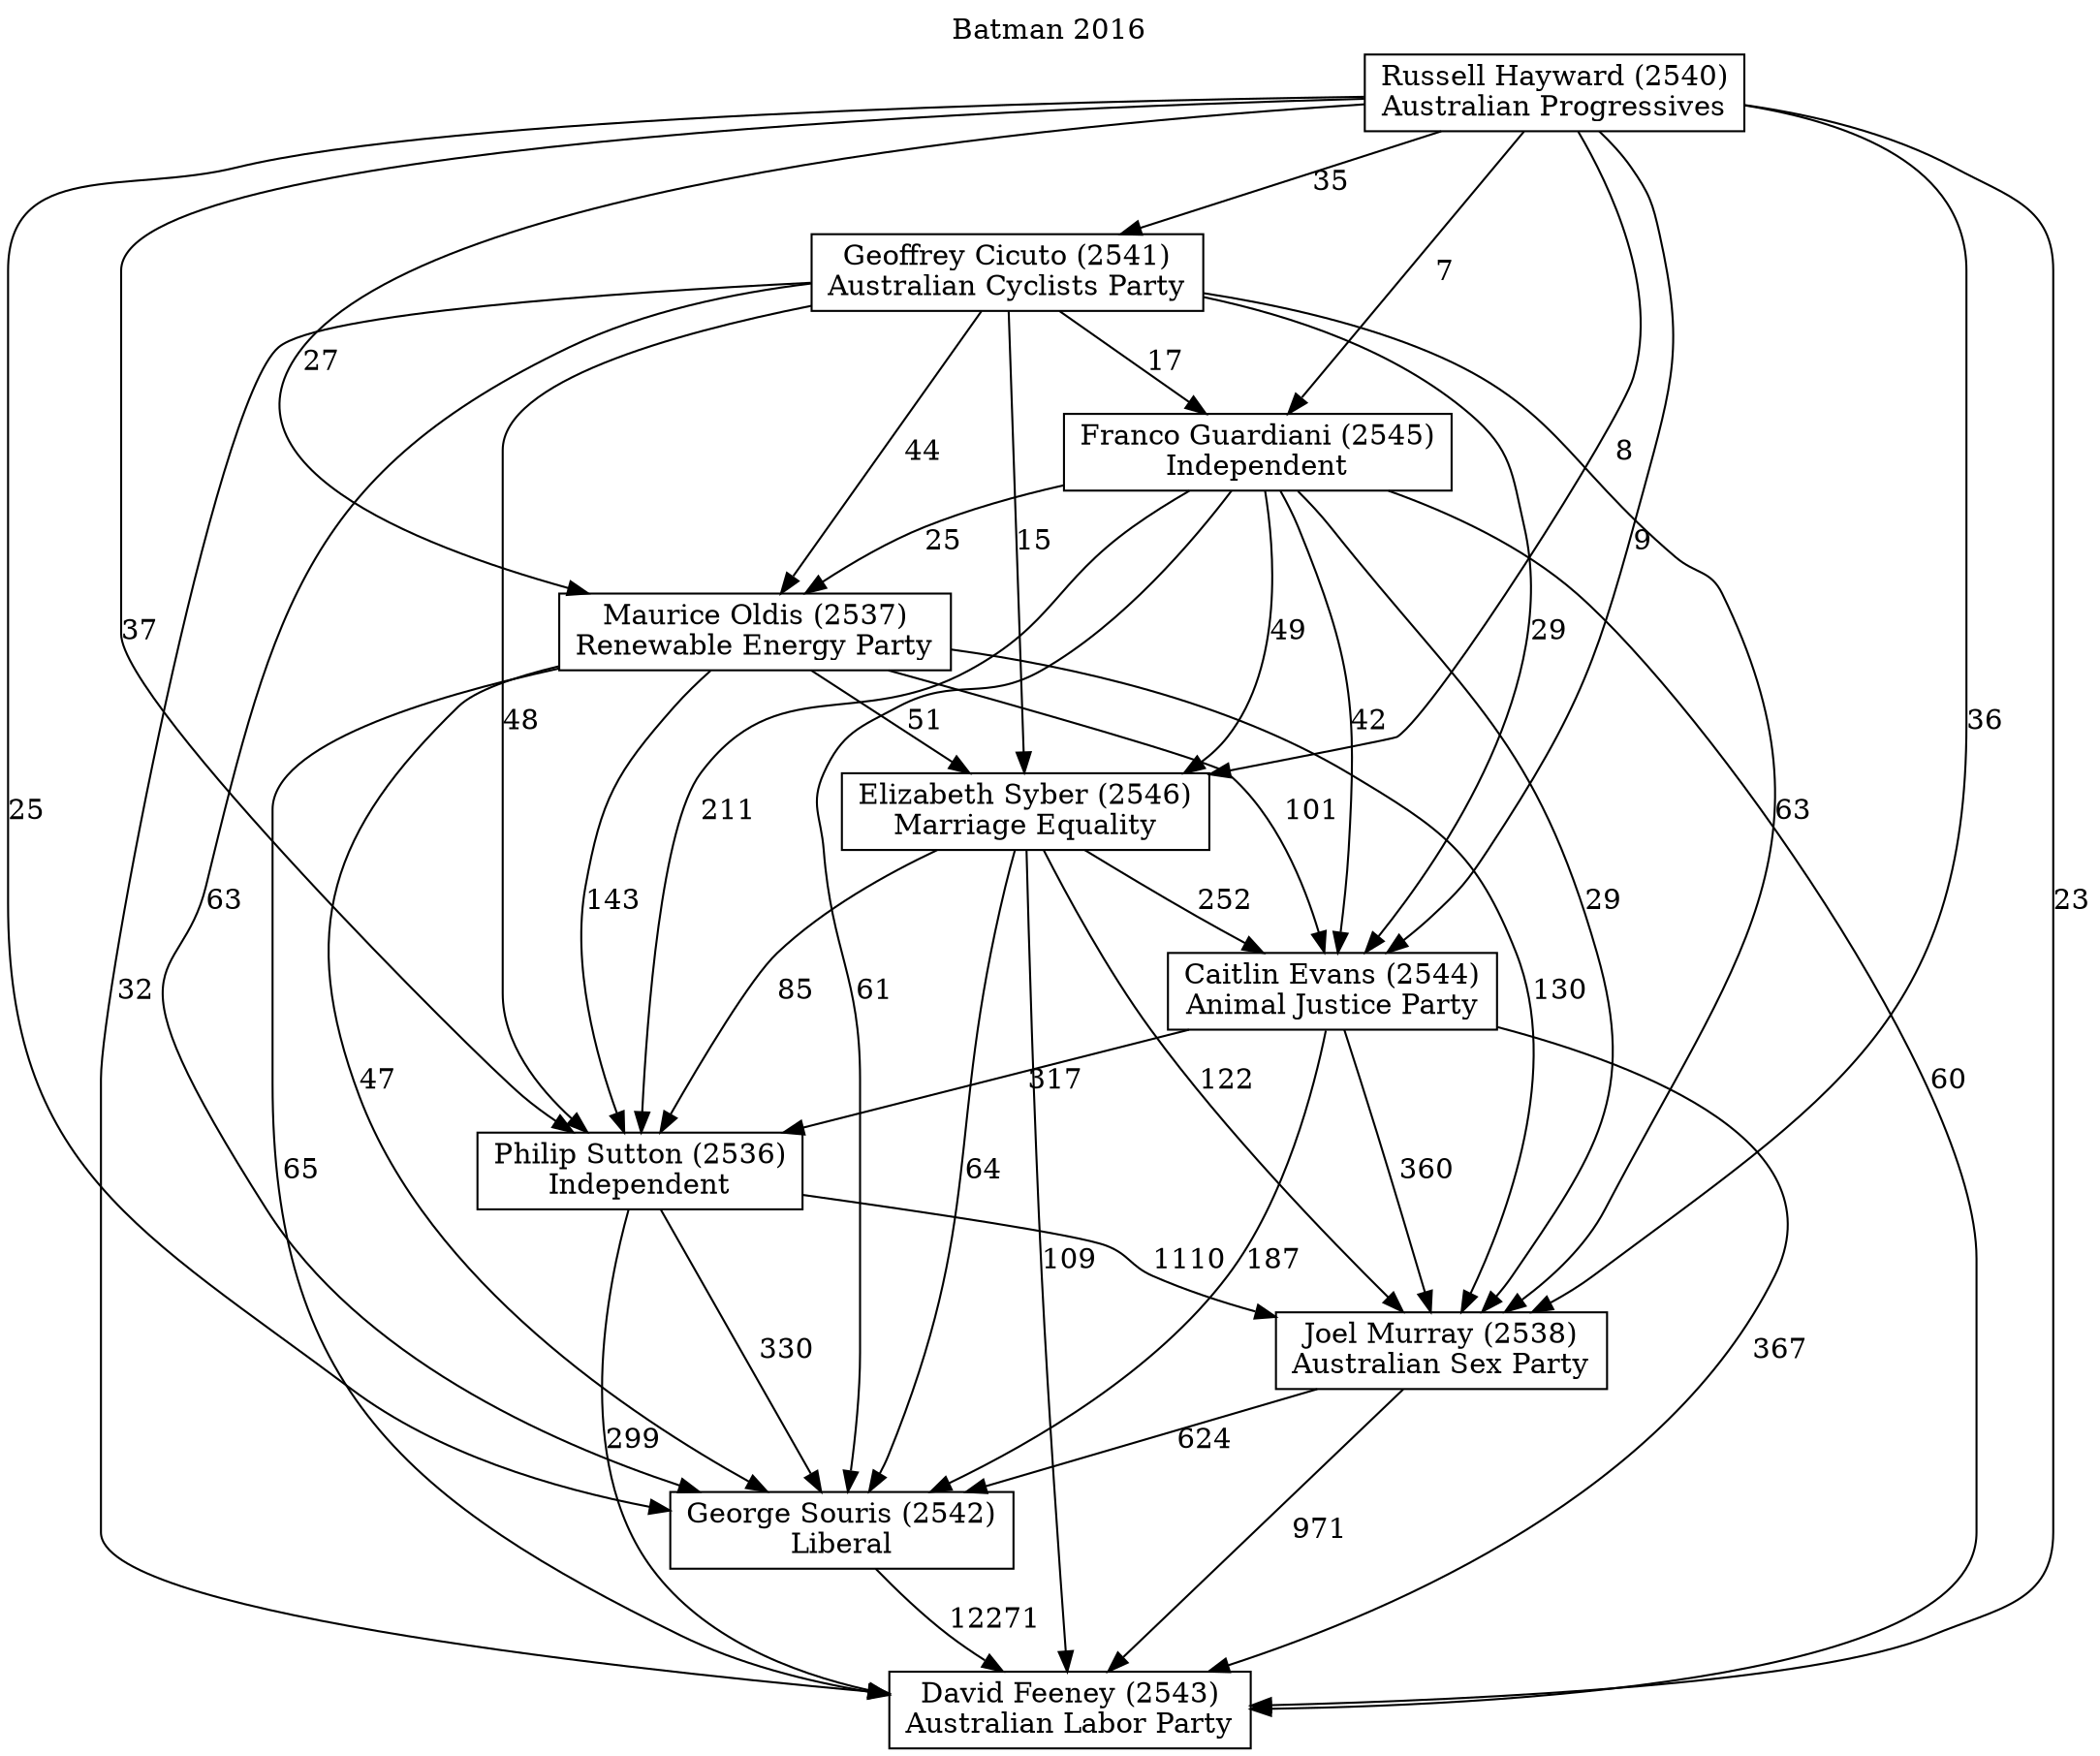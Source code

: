 // House preference flow
digraph "David Feeney (2543)_Batman_2016" {
	graph [label="Batman 2016" labelloc=t mclimit=10]
	node [shape=box]
	"Maurice Oldis (2537)" [label="Maurice Oldis (2537)
Renewable Energy Party"]
	"Joel Murray (2538)" [label="Joel Murray (2538)
Australian Sex Party"]
	"Philip Sutton (2536)" [label="Philip Sutton (2536)
Independent"]
	"Elizabeth Syber (2546)" [label="Elizabeth Syber (2546)
Marriage Equality"]
	"David Feeney (2543)" [label="David Feeney (2543)
Australian Labor Party"]
	"Geoffrey Cicuto (2541)" [label="Geoffrey Cicuto (2541)
Australian Cyclists Party"]
	"George Souris (2542)" [label="George Souris (2542)
Liberal"]
	"Russell Hayward (2540)" [label="Russell Hayward (2540)
Australian Progressives"]
	"Franco Guardiani (2545)" [label="Franco Guardiani (2545)
Independent"]
	"Caitlin Evans (2544)" [label="Caitlin Evans (2544)
Animal Justice Party"]
	"Geoffrey Cicuto (2541)" -> "Franco Guardiani (2545)" [label=17]
	"Maurice Oldis (2537)" -> "Joel Murray (2538)" [label=130]
	"Philip Sutton (2536)" -> "George Souris (2542)" [label=330]
	"Franco Guardiani (2545)" -> "Joel Murray (2538)" [label=29]
	"Maurice Oldis (2537)" -> "George Souris (2542)" [label=47]
	"Russell Hayward (2540)" -> "Philip Sutton (2536)" [label=37]
	"George Souris (2542)" -> "David Feeney (2543)" [label=12271]
	"Philip Sutton (2536)" -> "Joel Murray (2538)" [label=1110]
	"Franco Guardiani (2545)" -> "David Feeney (2543)" [label=60]
	"Caitlin Evans (2544)" -> "Philip Sutton (2536)" [label=317]
	"Geoffrey Cicuto (2541)" -> "Caitlin Evans (2544)" [label=29]
	"Maurice Oldis (2537)" -> "Caitlin Evans (2544)" [label=101]
	"Elizabeth Syber (2546)" -> "David Feeney (2543)" [label=109]
	"Caitlin Evans (2544)" -> "George Souris (2542)" [label=187]
	"Maurice Oldis (2537)" -> "David Feeney (2543)" [label=65]
	"Franco Guardiani (2545)" -> "George Souris (2542)" [label=61]
	"Geoffrey Cicuto (2541)" -> "David Feeney (2543)" [label=32]
	"Franco Guardiani (2545)" -> "Philip Sutton (2536)" [label=211]
	"Geoffrey Cicuto (2541)" -> "Elizabeth Syber (2546)" [label=15]
	"Geoffrey Cicuto (2541)" -> "Joel Murray (2538)" [label=63]
	"Geoffrey Cicuto (2541)" -> "Philip Sutton (2536)" [label=48]
	"Geoffrey Cicuto (2541)" -> "Maurice Oldis (2537)" [label=44]
	"Maurice Oldis (2537)" -> "Philip Sutton (2536)" [label=143]
	"Russell Hayward (2540)" -> "David Feeney (2543)" [label=23]
	"Maurice Oldis (2537)" -> "Elizabeth Syber (2546)" [label=51]
	"Russell Hayward (2540)" -> "Franco Guardiani (2545)" [label=7]
	"Joel Murray (2538)" -> "David Feeney (2543)" [label=971]
	"Russell Hayward (2540)" -> "Joel Murray (2538)" [label=36]
	"Russell Hayward (2540)" -> "George Souris (2542)" [label=25]
	"Elizabeth Syber (2546)" -> "Joel Murray (2538)" [label=122]
	"Franco Guardiani (2545)" -> "Maurice Oldis (2537)" [label=25]
	"Elizabeth Syber (2546)" -> "George Souris (2542)" [label=64]
	"Caitlin Evans (2544)" -> "Joel Murray (2538)" [label=360]
	"Franco Guardiani (2545)" -> "Caitlin Evans (2544)" [label=42]
	"Elizabeth Syber (2546)" -> "Caitlin Evans (2544)" [label=252]
	"Elizabeth Syber (2546)" -> "Philip Sutton (2536)" [label=85]
	"Russell Hayward (2540)" -> "Elizabeth Syber (2546)" [label=8]
	"Franco Guardiani (2545)" -> "Elizabeth Syber (2546)" [label=49]
	"Russell Hayward (2540)" -> "Maurice Oldis (2537)" [label=27]
	"Joel Murray (2538)" -> "George Souris (2542)" [label=624]
	"Philip Sutton (2536)" -> "David Feeney (2543)" [label=299]
	"Geoffrey Cicuto (2541)" -> "George Souris (2542)" [label=63]
	"Russell Hayward (2540)" -> "Geoffrey Cicuto (2541)" [label=35]
	"Russell Hayward (2540)" -> "Caitlin Evans (2544)" [label=9]
	"Caitlin Evans (2544)" -> "David Feeney (2543)" [label=367]
}
